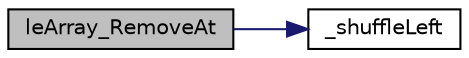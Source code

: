digraph "leArray_RemoveAt"
{
 // LATEX_PDF_SIZE
  edge [fontname="Helvetica",fontsize="10",labelfontname="Helvetica",labelfontsize="10"];
  node [fontname="Helvetica",fontsize="10",shape=record];
  rankdir="LR";
  Node1 [label="leArray_RemoveAt",height=0.2,width=0.4,color="black", fillcolor="grey75", style="filled", fontcolor="black",tooltip=" "];
  Node1 -> Node2 [color="midnightblue",fontsize="10",style="solid",fontname="Helvetica"];
  Node2 [label="_shuffleLeft",height=0.2,width=0.4,color="black", fillcolor="white", style="filled",URL="$legato__array_8c.html#ae46fbd137193ca7c88469b217cbf8305",tooltip=" "];
}
